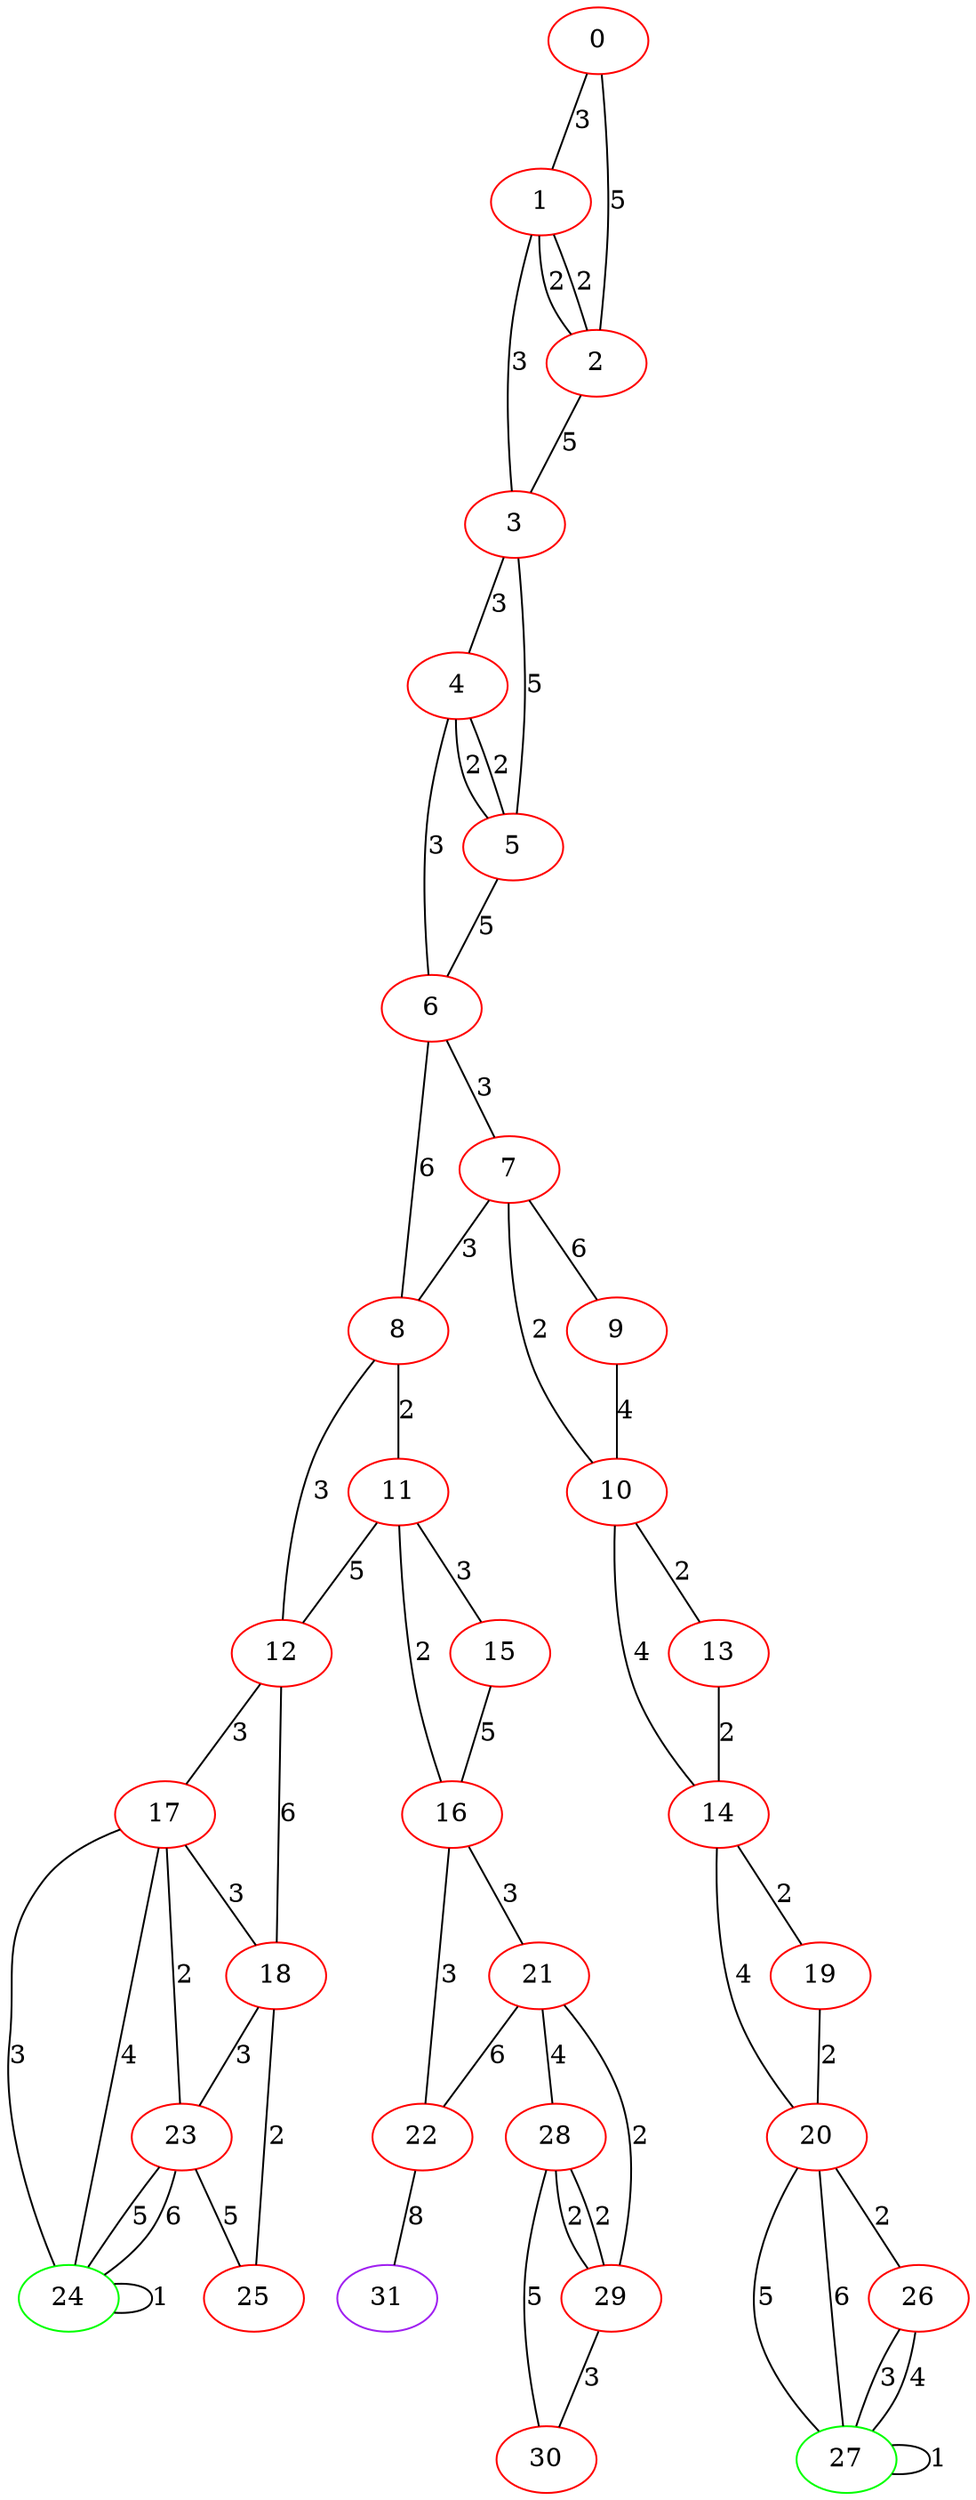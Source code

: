 graph "" {
0 [color=red, weight=1];
1 [color=red, weight=1];
2 [color=red, weight=1];
3 [color=red, weight=1];
4 [color=red, weight=1];
5 [color=red, weight=1];
6 [color=red, weight=1];
7 [color=red, weight=1];
8 [color=red, weight=1];
9 [color=red, weight=1];
10 [color=red, weight=1];
11 [color=red, weight=1];
12 [color=red, weight=1];
13 [color=red, weight=1];
14 [color=red, weight=1];
15 [color=red, weight=1];
16 [color=red, weight=1];
17 [color=red, weight=1];
18 [color=red, weight=1];
19 [color=red, weight=1];
20 [color=red, weight=1];
21 [color=red, weight=1];
22 [color=red, weight=1];
23 [color=red, weight=1];
24 [color=green, weight=2];
25 [color=red, weight=1];
26 [color=red, weight=1];
27 [color=green, weight=2];
28 [color=red, weight=1];
29 [color=red, weight=1];
30 [color=red, weight=1];
31 [color=purple, weight=4];
0 -- 1  [key=0, label=3];
0 -- 2  [key=0, label=5];
1 -- 2  [key=0, label=2];
1 -- 2  [key=1, label=2];
1 -- 3  [key=0, label=3];
2 -- 3  [key=0, label=5];
3 -- 4  [key=0, label=3];
3 -- 5  [key=0, label=5];
4 -- 5  [key=0, label=2];
4 -- 5  [key=1, label=2];
4 -- 6  [key=0, label=3];
5 -- 6  [key=0, label=5];
6 -- 8  [key=0, label=6];
6 -- 7  [key=0, label=3];
7 -- 8  [key=0, label=3];
7 -- 9  [key=0, label=6];
7 -- 10  [key=0, label=2];
8 -- 11  [key=0, label=2];
8 -- 12  [key=0, label=3];
9 -- 10  [key=0, label=4];
10 -- 13  [key=0, label=2];
10 -- 14  [key=0, label=4];
11 -- 16  [key=0, label=2];
11 -- 12  [key=0, label=5];
11 -- 15  [key=0, label=3];
12 -- 17  [key=0, label=3];
12 -- 18  [key=0, label=6];
13 -- 14  [key=0, label=2];
14 -- 19  [key=0, label=2];
14 -- 20  [key=0, label=4];
15 -- 16  [key=0, label=5];
16 -- 21  [key=0, label=3];
16 -- 22  [key=0, label=3];
17 -- 24  [key=0, label=3];
17 -- 24  [key=1, label=4];
17 -- 18  [key=0, label=3];
17 -- 23  [key=0, label=2];
18 -- 25  [key=0, label=2];
18 -- 23  [key=0, label=3];
19 -- 20  [key=0, label=2];
20 -- 26  [key=0, label=2];
20 -- 27  [key=0, label=5];
20 -- 27  [key=1, label=6];
21 -- 28  [key=0, label=4];
21 -- 29  [key=0, label=2];
21 -- 22  [key=0, label=6];
22 -- 31  [key=0, label=8];
23 -- 24  [key=0, label=5];
23 -- 24  [key=1, label=6];
23 -- 25  [key=0, label=5];
24 -- 24  [key=0, label=1];
26 -- 27  [key=0, label=3];
26 -- 27  [key=1, label=4];
27 -- 27  [key=0, label=1];
28 -- 29  [key=0, label=2];
28 -- 29  [key=1, label=2];
28 -- 30  [key=0, label=5];
29 -- 30  [key=0, label=3];
}
